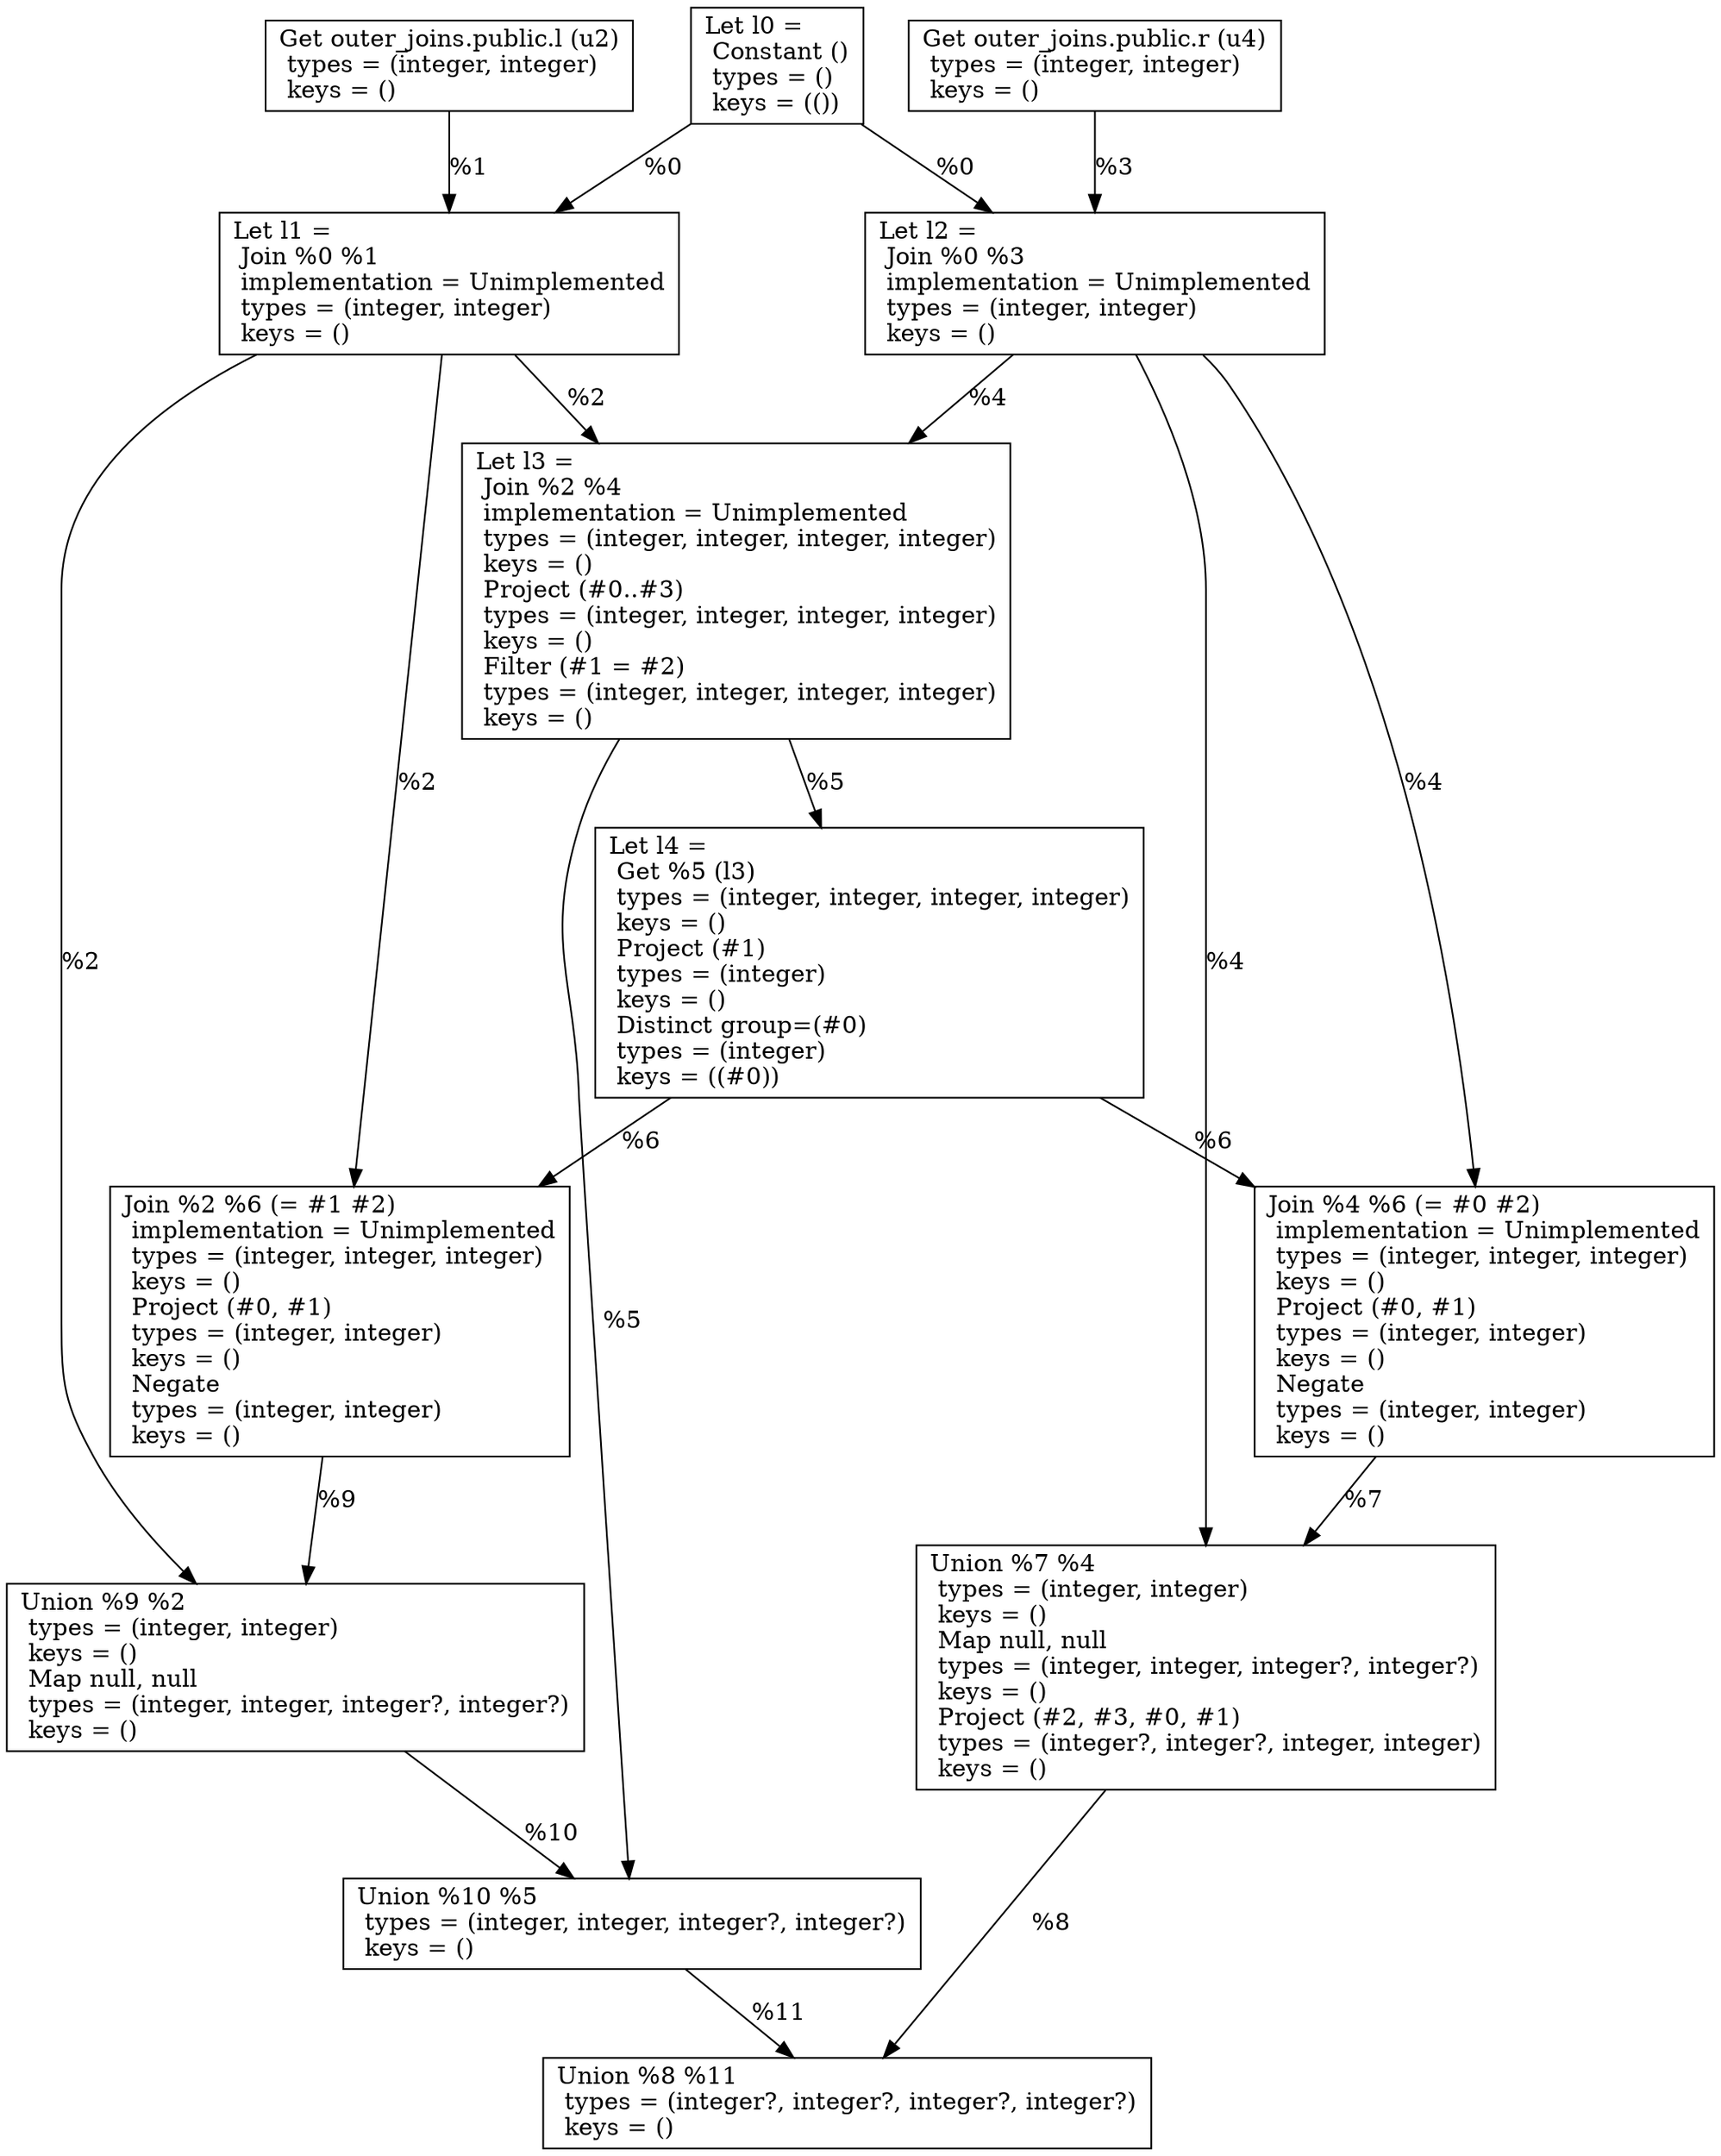 digraph G {
    node0 [shape = record, label="Let l0 =\l Constant ()\l  types = ()\l  keys = (())\l"]
    node1 [shape = record, label=" Get outer_joins.public.l (u2)\l  types = (integer, integer)\l  keys = ()\l"]
    node2 [shape = record, label="Let l1 =\l Join %0 %1\l  implementation = Unimplemented\l  types = (integer, integer)\l  keys = ()\l"]
    node3 [shape = record, label=" Get outer_joins.public.r (u4)\l  types = (integer, integer)\l  keys = ()\l"]
    node4 [shape = record, label="Let l2 =\l Join %0 %3\l  implementation = Unimplemented\l  types = (integer, integer)\l  keys = ()\l"]
    node5 [shape = record, label="Let l3 =\l Join %2 %4\l  implementation = Unimplemented\l  types = (integer, integer, integer, integer)\l  keys = ()\l Project (#0..#3)\l  types = (integer, integer, integer, integer)\l  keys = ()\l Filter (#1 = #2)\l  types = (integer, integer, integer, integer)\l  keys = ()\l"]
    node6 [shape = record, label="Let l4 =\l Get %5 (l3)\l  types = (integer, integer, integer, integer)\l  keys = ()\l Project (#1)\l  types = (integer)\l  keys = ()\l Distinct group=(#0)\l  types = (integer)\l  keys = ((#0))\l"]
    node7 [shape = record, label=" Join %4 %6 (= #0 #2)\l  implementation = Unimplemented\l  types = (integer, integer, integer)\l  keys = ()\l Project (#0, #1)\l  types = (integer, integer)\l  keys = ()\l Negate\l  types = (integer, integer)\l  keys = ()\l"]
    node8 [shape = record, label=" Union %7 %4\l  types = (integer, integer)\l  keys = ()\l Map null, null\l  types = (integer, integer, integer?, integer?)\l  keys = ()\l Project (#2, #3, #0, #1)\l  types = (integer?, integer?, integer, integer)\l  keys = ()\l"]
    node9 [shape = record, label=" Join %2 %6 (= #1 #2)\l  implementation = Unimplemented\l  types = (integer, integer, integer)\l  keys = ()\l Project (#0, #1)\l  types = (integer, integer)\l  keys = ()\l Negate\l  types = (integer, integer)\l  keys = ()\l"]
    node10 [shape = record, label=" Union %9 %2\l  types = (integer, integer)\l  keys = ()\l Map null, null\l  types = (integer, integer, integer?, integer?)\l  keys = ()\l"]
    node11 [shape = record, label=" Union %10 %5\l  types = (integer, integer, integer?, integer?)\l  keys = ()\l"]
    node12 [shape = record, label=" Union %8 %11\l  types = (integer?, integer?, integer?, integer?)\l  keys = ()\l"]
    node4 -> node5 [label = "%4\l"]
    node8 -> node12 [label = "%8\l"]
    node3 -> node4 [label = "%3\l"]
    node2 -> node5 [label = "%2\l"]
    node2 -> node9 [label = "%2\l"]
    node4 -> node8 [label = "%4\l"]
    node11 -> node12 [label = "%11\l"]
    node9 -> node10 [label = "%9\l"]
    node2 -> node10 [label = "%2\l"]
    node10 -> node11 [label = "%10\l"]
    node5 -> node6 [label = "%5\l"]
    node0 -> node2 [label = "%0\l"]
    node0 -> node4 [label = "%0\l"]
    node6 -> node7 [label = "%6\l"]
    node7 -> node8 [label = "%7\l"]
    node1 -> node2 [label = "%1\l"]
    node5 -> node11 [label = "%5\l"]
    node6 -> node9 [label = "%6\l"]
    node4 -> node7 [label = "%4\l"]
}
